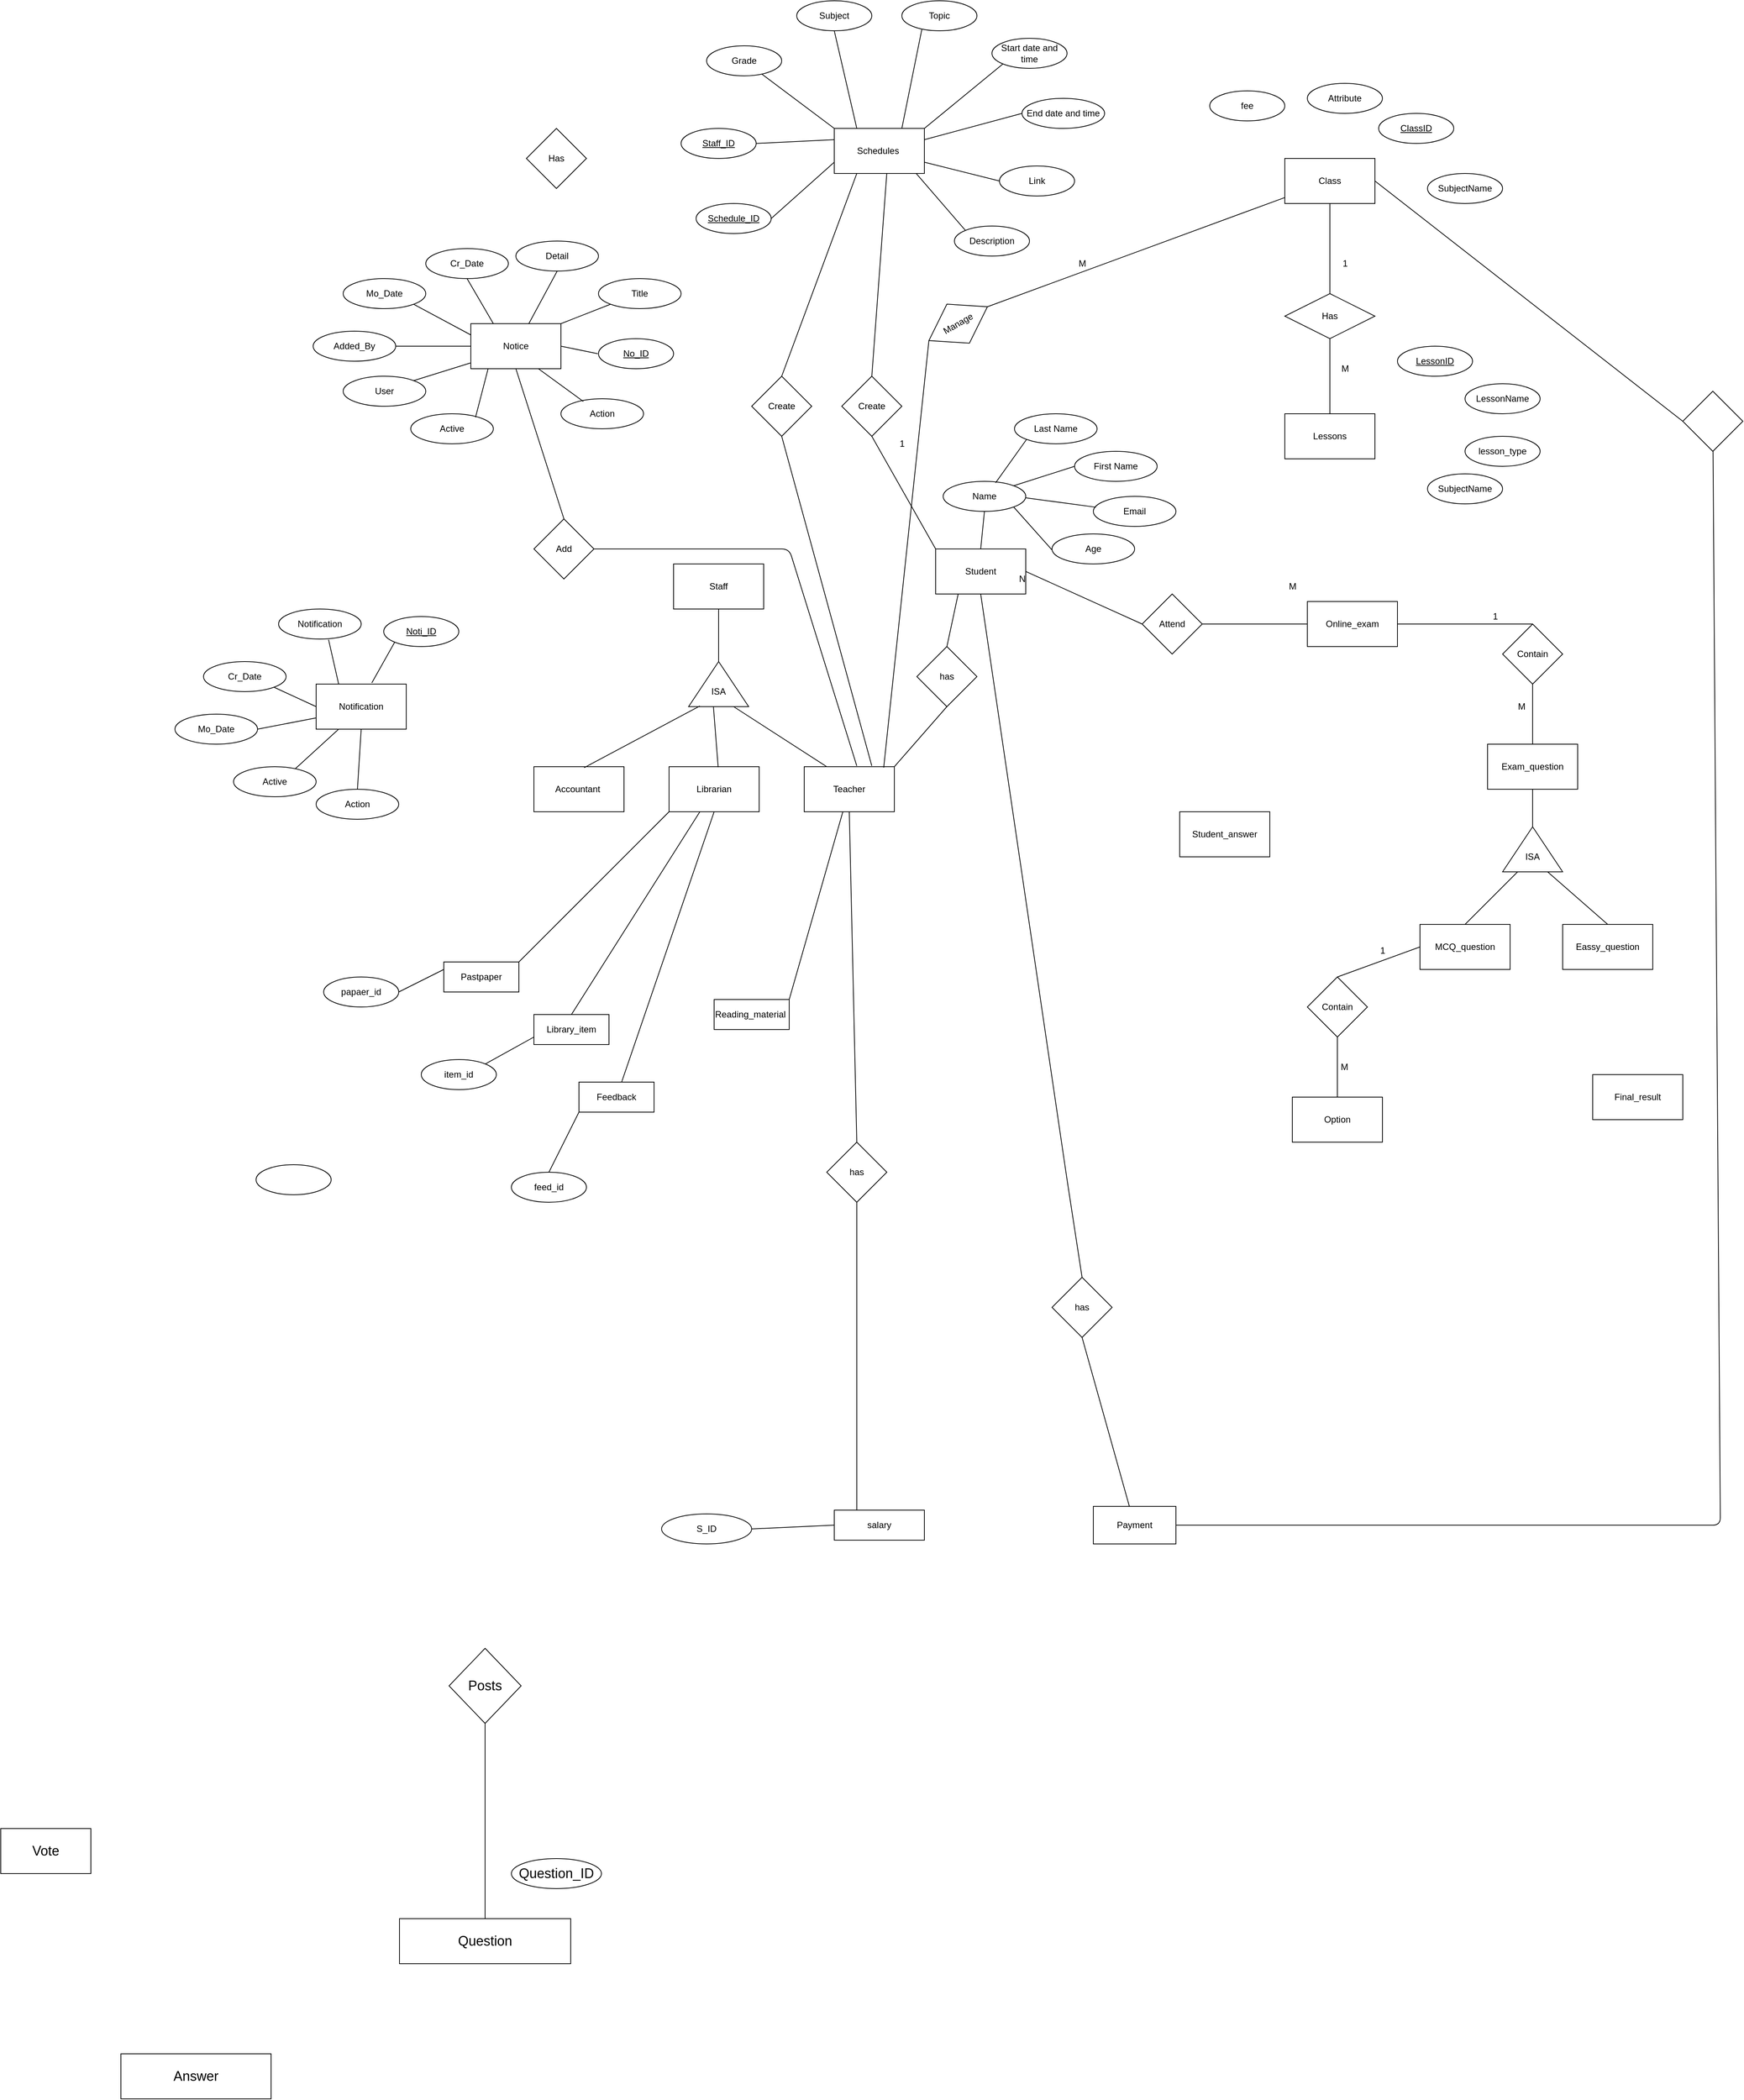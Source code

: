 <mxfile version="14.9.8" type="github">
  <diagram id="M_5o9T0Zfa3jsSFbfTRQ" name="Page-1">
    <mxGraphModel dx="2048" dy="1813" grid="1" gridSize="10" guides="1" tooltips="1" connect="1" arrows="1" fold="1" page="1" pageScale="1" pageWidth="827" pageHeight="1169" math="0" shadow="0">
      <root>
        <mxCell id="0" />
        <mxCell id="1" parent="0" />
        <mxCell id="R-2MHPUn--8WQAwCCb6K-1" value="Staff" style="rounded=0;whiteSpace=wrap;html=1;" parent="1" vertex="1">
          <mxGeometry x="196" y="310" width="120" height="60" as="geometry" />
        </mxCell>
        <mxCell id="FCwzWYWyEZL-nI-lO-xA-1" value="Class" style="whiteSpace=wrap;html=1;align=center;" parent="1" vertex="1">
          <mxGeometry x="1010" y="-230" width="120" height="60" as="geometry" />
        </mxCell>
        <mxCell id="OgyhvdS7l7weuyLec3pg-1" value="Online_exam" style="rounded=0;whiteSpace=wrap;html=1;" parent="1" vertex="1">
          <mxGeometry x="1040" y="360" width="120" height="60" as="geometry" />
        </mxCell>
        <mxCell id="FCwzWYWyEZL-nI-lO-xA-2" value="fee" style="ellipse;whiteSpace=wrap;html=1;align=center;" parent="1" vertex="1">
          <mxGeometry x="910" y="-320" width="100" height="40" as="geometry" />
        </mxCell>
        <mxCell id="gWIL4lwPZoUMI15kpGQ2-1" value="feed_id" style="ellipse;whiteSpace=wrap;html=1;align=center;" vertex="1" parent="1">
          <mxGeometry x="-20" y="1120" width="100" height="40" as="geometry" />
        </mxCell>
        <mxCell id="FCwzWYWyEZL-nI-lO-xA-3" value="ClassID" style="ellipse;whiteSpace=wrap;html=1;align=center;fontStyle=4;" parent="1" vertex="1">
          <mxGeometry x="1135" y="-290" width="100" height="40" as="geometry" />
        </mxCell>
        <mxCell id="gWIL4lwPZoUMI15kpGQ2-2" value="Reading_material&amp;nbsp;" style="whiteSpace=wrap;html=1;align=center;" vertex="1" parent="1">
          <mxGeometry x="250" y="890" width="100" height="40" as="geometry" />
        </mxCell>
        <mxCell id="gWIL4lwPZoUMI15kpGQ2-3" value="Feedback" style="whiteSpace=wrap;html=1;align=center;" vertex="1" parent="1">
          <mxGeometry x="70" y="1000" width="100" height="40" as="geometry" />
        </mxCell>
        <mxCell id="gWIL4lwPZoUMI15kpGQ2-4" value="Pastpaper" style="whiteSpace=wrap;html=1;align=center;" vertex="1" parent="1">
          <mxGeometry x="-110" y="840" width="100" height="40" as="geometry" />
        </mxCell>
        <mxCell id="gWIL4lwPZoUMI15kpGQ2-5" value="item_id" style="ellipse;whiteSpace=wrap;html=1;align=center;" vertex="1" parent="1">
          <mxGeometry x="-140" y="970" width="100" height="40" as="geometry" />
        </mxCell>
        <mxCell id="gWIL4lwPZoUMI15kpGQ2-6" value="papaer_id" style="ellipse;whiteSpace=wrap;html=1;align=center;" vertex="1" parent="1">
          <mxGeometry x="-270" y="860" width="100" height="40" as="geometry" />
        </mxCell>
        <mxCell id="gWIL4lwPZoUMI15kpGQ2-7" value="" style="ellipse;whiteSpace=wrap;html=1;align=center;" vertex="1" parent="1">
          <mxGeometry x="-360" y="1110" width="100" height="40" as="geometry" />
        </mxCell>
        <mxCell id="gWIL4lwPZoUMI15kpGQ2-8" value="Library_item" style="whiteSpace=wrap;html=1;align=center;" vertex="1" parent="1">
          <mxGeometry x="10" y="910" width="100" height="40" as="geometry" />
        </mxCell>
        <mxCell id="FCwzWYWyEZL-nI-lO-xA-7" value="Lessons" style="whiteSpace=wrap;html=1;align=center;" vertex="1" parent="1">
          <mxGeometry x="1010" y="110" width="120" height="60" as="geometry" />
        </mxCell>
        <mxCell id="VxVEOMAt9AinIQTccfHf-1" value="Exam_question" style="rounded=0;whiteSpace=wrap;html=1;" vertex="1" parent="1">
          <mxGeometry x="1280" y="550" width="120" height="60" as="geometry" />
        </mxCell>
        <mxCell id="VxVEOMAt9AinIQTccfHf-2" value="" style="triangle;whiteSpace=wrap;html=1;rotation=-90;" vertex="1" parent="1">
          <mxGeometry x="1310" y="650" width="60" height="80" as="geometry" />
        </mxCell>
        <mxCell id="GwoW-9eUFXNhQJcoqlGR-5" value="No_ID" style="ellipse;whiteSpace=wrap;html=1;align=center;fontStyle=4;" vertex="1" parent="1">
          <mxGeometry x="96" y="10" width="100" height="40" as="geometry" />
        </mxCell>
        <mxCell id="GwoW-9eUFXNhQJcoqlGR-10" value="Detail" style="ellipse;whiteSpace=wrap;html=1;align=center;" vertex="1" parent="1">
          <mxGeometry x="-14" y="-120" width="110" height="40" as="geometry" />
        </mxCell>
        <mxCell id="VxVEOMAt9AinIQTccfHf-3" value="" style="endArrow=none;html=1;entryX=0.5;entryY=1;entryDx=0;entryDy=0;exitX=1;exitY=0.5;exitDx=0;exitDy=0;" edge="1" parent="1" source="VxVEOMAt9AinIQTccfHf-2" target="VxVEOMAt9AinIQTccfHf-1">
          <mxGeometry width="50" height="50" relative="1" as="geometry">
            <mxPoint x="1230" y="680" as="sourcePoint" />
            <mxPoint x="1280" y="630" as="targetPoint" />
          </mxGeometry>
        </mxCell>
        <mxCell id="GwoW-9eUFXNhQJcoqlGR-11" value="Title" style="ellipse;whiteSpace=wrap;html=1;align=center;" vertex="1" parent="1">
          <mxGeometry x="96" y="-70" width="110" height="40" as="geometry" />
        </mxCell>
        <mxCell id="FCwzWYWyEZL-nI-lO-xA-8" value="Attribute" style="ellipse;whiteSpace=wrap;html=1;align=center;" vertex="1" parent="1">
          <mxGeometry x="1040" y="-330" width="100" height="40" as="geometry" />
        </mxCell>
        <mxCell id="VxVEOMAt9AinIQTccfHf-4" value="MCQ_question" style="rounded=0;whiteSpace=wrap;html=1;" vertex="1" parent="1">
          <mxGeometry x="1190" y="790" width="120" height="60" as="geometry" />
        </mxCell>
        <mxCell id="FCwzWYWyEZL-nI-lO-xA-9" value="SubjectName" style="ellipse;whiteSpace=wrap;html=1;align=center;" vertex="1" parent="1">
          <mxGeometry x="1200" y="-210" width="100" height="40" as="geometry" />
        </mxCell>
        <mxCell id="VxVEOMAt9AinIQTccfHf-5" value="Eassy_question" style="rounded=0;whiteSpace=wrap;html=1;" vertex="1" parent="1">
          <mxGeometry x="1380" y="790" width="120" height="60" as="geometry" />
        </mxCell>
        <mxCell id="FCwzWYWyEZL-nI-lO-xA-10" value="LessonName" style="ellipse;whiteSpace=wrap;html=1;align=center;" vertex="1" parent="1">
          <mxGeometry x="1250" y="70" width="100" height="40" as="geometry" />
        </mxCell>
        <mxCell id="VxVEOMAt9AinIQTccfHf-6" value="" style="endArrow=none;html=1;entryX=0;entryY=0.25;entryDx=0;entryDy=0;exitX=0.5;exitY=0;exitDx=0;exitDy=0;" edge="1" parent="1" source="VxVEOMAt9AinIQTccfHf-4" target="VxVEOMAt9AinIQTccfHf-2">
          <mxGeometry width="50" height="50" relative="1" as="geometry">
            <mxPoint x="1200" y="770" as="sourcePoint" />
            <mxPoint x="1250" y="720" as="targetPoint" />
          </mxGeometry>
        </mxCell>
        <mxCell id="FCwzWYWyEZL-nI-lO-xA-11" value="LessonID" style="ellipse;whiteSpace=wrap;html=1;align=center;fontStyle=4;" vertex="1" parent="1">
          <mxGeometry x="1160" y="20" width="100" height="40" as="geometry" />
        </mxCell>
        <mxCell id="VxVEOMAt9AinIQTccfHf-7" value="" style="endArrow=none;html=1;entryX=0;entryY=0.75;entryDx=0;entryDy=0;exitX=0.5;exitY=0;exitDx=0;exitDy=0;" edge="1" parent="1" source="VxVEOMAt9AinIQTccfHf-5" target="VxVEOMAt9AinIQTccfHf-2">
          <mxGeometry width="50" height="50" relative="1" as="geometry">
            <mxPoint x="1430" y="780" as="sourcePoint" />
            <mxPoint x="1480" y="730" as="targetPoint" />
          </mxGeometry>
        </mxCell>
        <mxCell id="0ZwmMBX9CB_PH2E3g_sw-1" value="Teacher" style="rounded=0;whiteSpace=wrap;html=1;" vertex="1" parent="1">
          <mxGeometry x="370" y="580" width="120" height="60" as="geometry" />
        </mxCell>
        <mxCell id="K8X3NvSoKbJ5HwSeJN3l-1" value="ISA" style="text;html=1;strokeColor=none;fillColor=none;align=center;verticalAlign=middle;whiteSpace=wrap;rounded=0;" vertex="1" parent="1">
          <mxGeometry x="1320" y="690" width="40" height="20" as="geometry" />
        </mxCell>
        <mxCell id="0ZwmMBX9CB_PH2E3g_sw-2" value="Accountant&amp;nbsp;" style="rounded=0;whiteSpace=wrap;html=1;" vertex="1" parent="1">
          <mxGeometry x="10" y="580" width="120" height="60" as="geometry" />
        </mxCell>
        <mxCell id="K8X3NvSoKbJ5HwSeJN3l-2" value="Student_answer" style="rounded=0;whiteSpace=wrap;html=1;" vertex="1" parent="1">
          <mxGeometry x="870" y="640" width="120" height="60" as="geometry" />
        </mxCell>
        <mxCell id="0ZwmMBX9CB_PH2E3g_sw-3" value="Librarian" style="rounded=0;whiteSpace=wrap;html=1;" vertex="1" parent="1">
          <mxGeometry x="190" y="580" width="120" height="60" as="geometry" />
        </mxCell>
        <mxCell id="K8X3NvSoKbJ5HwSeJN3l-3" value="Option" style="rounded=0;whiteSpace=wrap;html=1;" vertex="1" parent="1">
          <mxGeometry x="1020" y="1020" width="120" height="60" as="geometry" />
        </mxCell>
        <mxCell id="K8X3NvSoKbJ5HwSeJN3l-4" value="Final_result" style="rounded=0;whiteSpace=wrap;html=1;" vertex="1" parent="1">
          <mxGeometry x="1420" y="990" width="120" height="60" as="geometry" />
        </mxCell>
        <mxCell id="0ZwmMBX9CB_PH2E3g_sw-4" value="Student" style="rounded=0;whiteSpace=wrap;html=1;" vertex="1" parent="1">
          <mxGeometry x="545" y="290" width="120" height="60" as="geometry" />
        </mxCell>
        <mxCell id="0ZwmMBX9CB_PH2E3g_sw-5" value="" style="triangle;whiteSpace=wrap;html=1;rotation=-90;" vertex="1" parent="1">
          <mxGeometry x="226" y="430" width="60" height="80" as="geometry" />
        </mxCell>
        <mxCell id="0ZwmMBX9CB_PH2E3g_sw-6" value="ISA" style="text;html=1;strokeColor=none;fillColor=none;align=center;verticalAlign=middle;whiteSpace=wrap;rounded=0;" vertex="1" parent="1">
          <mxGeometry x="236" y="470" width="40" height="20" as="geometry" />
        </mxCell>
        <mxCell id="GwoW-9eUFXNhQJcoqlGR-12" value="Cr_Date" style="ellipse;whiteSpace=wrap;html=1;align=center;" vertex="1" parent="1">
          <mxGeometry x="-134" y="-110" width="110" height="40" as="geometry" />
        </mxCell>
        <mxCell id="0ZwmMBX9CB_PH2E3g_sw-7" value="" style="endArrow=none;html=1;entryX=0.5;entryY=1;entryDx=0;entryDy=0;exitX=1;exitY=0.5;exitDx=0;exitDy=0;" edge="1" parent="1" source="0ZwmMBX9CB_PH2E3g_sw-5" target="R-2MHPUn--8WQAwCCb6K-1">
          <mxGeometry width="50" height="50" relative="1" as="geometry">
            <mxPoint x="376" y="430" as="sourcePoint" />
            <mxPoint x="446" y="360" as="targetPoint" />
          </mxGeometry>
        </mxCell>
        <mxCell id="0ZwmMBX9CB_PH2E3g_sw-8" value="" style="endArrow=none;html=1;entryX=0;entryY=0.75;entryDx=0;entryDy=0;exitX=0.25;exitY=0;exitDx=0;exitDy=0;" edge="1" parent="1" source="0ZwmMBX9CB_PH2E3g_sw-1" target="0ZwmMBX9CB_PH2E3g_sw-5">
          <mxGeometry width="50" height="50" relative="1" as="geometry">
            <mxPoint x="545.71" y="550" as="sourcePoint" />
            <mxPoint x="545.71" y="484" as="targetPoint" />
          </mxGeometry>
        </mxCell>
        <mxCell id="0ZwmMBX9CB_PH2E3g_sw-9" value="" style="endArrow=none;html=1;entryX=0.006;entryY=0.413;entryDx=0;entryDy=0;exitX=0.545;exitY=0.012;exitDx=0;exitDy=0;exitPerimeter=0;entryPerimeter=0;" edge="1" parent="1" source="0ZwmMBX9CB_PH2E3g_sw-3" target="0ZwmMBX9CB_PH2E3g_sw-5">
          <mxGeometry width="50" height="50" relative="1" as="geometry">
            <mxPoint x="496" y="590.72" as="sourcePoint" />
            <mxPoint x="427.48" y="496" as="targetPoint" />
          </mxGeometry>
        </mxCell>
        <mxCell id="K307Wzx5Uyk_XyWvb7QZ-1" value="Schedules&amp;nbsp;" style="rounded=0;whiteSpace=wrap;html=1;" vertex="1" parent="1">
          <mxGeometry x="410" y="-270" width="120" height="60" as="geometry" />
        </mxCell>
        <mxCell id="0ZwmMBX9CB_PH2E3g_sw-10" value="" style="endArrow=none;html=1;exitX=0.558;exitY=0.021;exitDx=0;exitDy=0;exitPerimeter=0;entryX=0.014;entryY=0.187;entryDx=0;entryDy=0;entryPerimeter=0;" edge="1" parent="1" source="0ZwmMBX9CB_PH2E3g_sw-2" target="0ZwmMBX9CB_PH2E3g_sw-5">
          <mxGeometry width="50" height="50" relative="1" as="geometry">
            <mxPoint x="326.0" y="580" as="sourcePoint" />
            <mxPoint x="417" y="486" as="targetPoint" />
          </mxGeometry>
        </mxCell>
        <mxCell id="GwoW-9eUFXNhQJcoqlGR-13" value="Mo_Date" style="ellipse;whiteSpace=wrap;html=1;align=center;" vertex="1" parent="1">
          <mxGeometry x="-244" y="-70" width="110" height="40" as="geometry" />
        </mxCell>
        <mxCell id="7itRraBL80M5-BY0XSh3-1" value="lesson_type" style="ellipse;whiteSpace=wrap;html=1;align=center;" vertex="1" parent="1">
          <mxGeometry x="1250" y="140" width="100" height="40" as="geometry" />
        </mxCell>
        <mxCell id="GwoW-9eUFXNhQJcoqlGR-14" value="Added_By" style="ellipse;whiteSpace=wrap;html=1;align=center;" vertex="1" parent="1">
          <mxGeometry x="-284" width="110" height="40" as="geometry" />
        </mxCell>
        <mxCell id="GwoW-9eUFXNhQJcoqlGR-15" value="User" style="ellipse;whiteSpace=wrap;html=1;align=center;" vertex="1" parent="1">
          <mxGeometry x="-244" y="60" width="110" height="40" as="geometry" />
        </mxCell>
        <mxCell id="K307Wzx5Uyk_XyWvb7QZ-3" value="&lt;u&gt;Schedule_ID&lt;/u&gt;" style="ellipse;whiteSpace=wrap;html=1;align=center;" vertex="1" parent="1">
          <mxGeometry x="226" y="-170" width="100" height="40" as="geometry" />
        </mxCell>
        <mxCell id="GwoW-9eUFXNhQJcoqlGR-16" value="Active" style="ellipse;whiteSpace=wrap;html=1;align=center;" vertex="1" parent="1">
          <mxGeometry x="-154" y="110" width="110" height="40" as="geometry" />
        </mxCell>
        <mxCell id="GwoW-9eUFXNhQJcoqlGR-17" value="Action" style="ellipse;whiteSpace=wrap;html=1;align=center;" vertex="1" parent="1">
          <mxGeometry x="46" y="90" width="110" height="40" as="geometry" />
        </mxCell>
        <mxCell id="GwoW-9eUFXNhQJcoqlGR-19" value="Notification" style="rounded=0;whiteSpace=wrap;html=1;" vertex="1" parent="1">
          <mxGeometry x="-280" y="470" width="120" height="60" as="geometry" />
        </mxCell>
        <mxCell id="0ZwmMBX9CB_PH2E3g_sw-11" value="Name" style="ellipse;whiteSpace=wrap;html=1;align=center;" vertex="1" parent="1">
          <mxGeometry x="555" y="200" width="110" height="40" as="geometry" />
        </mxCell>
        <mxCell id="iZ0bgMCoI2NrM_kVkU7W-2" value="&lt;u&gt;Staff_ID&lt;/u&gt;" style="ellipse;whiteSpace=wrap;html=1;align=center;" vertex="1" parent="1">
          <mxGeometry x="206" y="-270" width="100" height="40" as="geometry" />
        </mxCell>
        <mxCell id="0ZwmMBX9CB_PH2E3g_sw-12" value="First Name" style="ellipse;whiteSpace=wrap;html=1;align=center;" vertex="1" parent="1">
          <mxGeometry x="730" y="160" width="110" height="40" as="geometry" />
        </mxCell>
        <mxCell id="iZ0bgMCoI2NrM_kVkU7W-3" value="Grade" style="ellipse;whiteSpace=wrap;html=1;align=center;" vertex="1" parent="1">
          <mxGeometry x="240" y="-380" width="100" height="40" as="geometry" />
        </mxCell>
        <mxCell id="b9c7Hga8VgIeeOIJwBWF-2" value="Attend" style="rhombus;whiteSpace=wrap;html=1;" vertex="1" parent="1">
          <mxGeometry x="820" y="350" width="80" height="80" as="geometry" />
        </mxCell>
        <mxCell id="iZ0bgMCoI2NrM_kVkU7W-4" value="Subject" style="ellipse;whiteSpace=wrap;html=1;align=center;" vertex="1" parent="1">
          <mxGeometry x="360" y="-440" width="100" height="40" as="geometry" />
        </mxCell>
        <mxCell id="0ZwmMBX9CB_PH2E3g_sw-13" value="Last Name" style="ellipse;whiteSpace=wrap;html=1;align=center;" vertex="1" parent="1">
          <mxGeometry x="650" y="110" width="110" height="40" as="geometry" />
        </mxCell>
        <mxCell id="iZ0bgMCoI2NrM_kVkU7W-5" value="Topic" style="ellipse;whiteSpace=wrap;html=1;align=center;" vertex="1" parent="1">
          <mxGeometry x="500" y="-440" width="100" height="40" as="geometry" />
        </mxCell>
        <mxCell id="GwoW-9eUFXNhQJcoqlGR-20" value="Notice" style="rounded=0;whiteSpace=wrap;html=1;" vertex="1" parent="1">
          <mxGeometry x="-74" y="-10" width="120" height="60" as="geometry" />
        </mxCell>
        <mxCell id="BmbAjrQ7ErxFybZsGOEc-1" value="" style="endArrow=none;html=1;exitX=0.25;exitY=0;exitDx=0;exitDy=0;entryX=0.5;entryY=1;entryDx=0;entryDy=0;" edge="1" parent="1" source="BmbAjrQ7ErxFybZsGOEc-18" target="BmbAjrQ7ErxFybZsGOEc-19">
          <mxGeometry width="50" height="50" relative="1" as="geometry">
            <mxPoint x="640" y="1480" as="sourcePoint" />
            <mxPoint x="590" y="1140" as="targetPoint" />
          </mxGeometry>
        </mxCell>
        <mxCell id="GwoW-9eUFXNhQJcoqlGR-21" value="" style="endArrow=none;html=1;exitX=0.784;exitY=0.12;exitDx=0;exitDy=0;exitPerimeter=0;" edge="1" parent="1" source="GwoW-9eUFXNhQJcoqlGR-16">
          <mxGeometry width="50" height="50" relative="1" as="geometry">
            <mxPoint x="-234" y="260" as="sourcePoint" />
            <mxPoint x="-51" y="50" as="targetPoint" />
            <Array as="points" />
          </mxGeometry>
        </mxCell>
        <mxCell id="iZ0bgMCoI2NrM_kVkU7W-6" value="Start date and time" style="ellipse;whiteSpace=wrap;html=1;align=center;" vertex="1" parent="1">
          <mxGeometry x="620" y="-390" width="100" height="40" as="geometry" />
        </mxCell>
        <mxCell id="GwoW-9eUFXNhQJcoqlGR-22" value="" style="endArrow=none;html=1;entryX=0.75;entryY=1;entryDx=0;entryDy=0;exitX=0.271;exitY=0.09;exitDx=0;exitDy=0;exitPerimeter=0;" edge="1" parent="1" source="GwoW-9eUFXNhQJcoqlGR-17" target="GwoW-9eUFXNhQJcoqlGR-20">
          <mxGeometry width="50" height="50" relative="1" as="geometry">
            <mxPoint x="36" y="110" as="sourcePoint" />
            <mxPoint x="86" y="60" as="targetPoint" />
          </mxGeometry>
        </mxCell>
        <mxCell id="b9c7Hga8VgIeeOIJwBWF-3" value="" style="endArrow=none;html=1;exitX=1;exitY=0.5;exitDx=0;exitDy=0;entryX=0;entryY=0.5;entryDx=0;entryDy=0;" edge="1" parent="1" source="0ZwmMBX9CB_PH2E3g_sw-4" target="b9c7Hga8VgIeeOIJwBWF-2">
          <mxGeometry width="50" height="50" relative="1" as="geometry">
            <mxPoint x="660" y="330" as="sourcePoint" />
            <mxPoint x="710" y="280" as="targetPoint" />
          </mxGeometry>
        </mxCell>
        <mxCell id="GwoW-9eUFXNhQJcoqlGR-23" value="" style="endArrow=none;html=1;entryX=1;entryY=0.5;entryDx=0;entryDy=0;" edge="1" parent="1" target="GwoW-9eUFXNhQJcoqlGR-20">
          <mxGeometry width="50" height="50" relative="1" as="geometry">
            <mxPoint x="95" y="30" as="sourcePoint" />
            <mxPoint x="26" y="60" as="targetPoint" />
          </mxGeometry>
        </mxCell>
        <mxCell id="iZ0bgMCoI2NrM_kVkU7W-7" value="End date and time" style="ellipse;whiteSpace=wrap;html=1;align=center;" vertex="1" parent="1">
          <mxGeometry x="660" y="-310" width="110" height="40" as="geometry" />
        </mxCell>
        <mxCell id="GwoW-9eUFXNhQJcoqlGR-24" value="" style="endArrow=none;html=1;entryX=1;entryY=0;entryDx=0;entryDy=0;exitX=0;exitY=1;exitDx=0;exitDy=0;" edge="1" parent="1" source="GwoW-9eUFXNhQJcoqlGR-11" target="GwoW-9eUFXNhQJcoqlGR-20">
          <mxGeometry width="50" height="50" relative="1" as="geometry">
            <mxPoint x="86" as="sourcePoint" />
            <mxPoint x="66" y="-60" as="targetPoint" />
          </mxGeometry>
        </mxCell>
        <mxCell id="b9c7Hga8VgIeeOIJwBWF-4" value="" style="endArrow=none;html=1;exitX=1;exitY=0.5;exitDx=0;exitDy=0;entryX=0;entryY=0.5;entryDx=0;entryDy=0;" edge="1" parent="1" source="b9c7Hga8VgIeeOIJwBWF-2" target="OgyhvdS7l7weuyLec3pg-1">
          <mxGeometry width="50" height="50" relative="1" as="geometry">
            <mxPoint x="960" y="410" as="sourcePoint" />
            <mxPoint x="1010" y="360" as="targetPoint" />
          </mxGeometry>
        </mxCell>
        <mxCell id="GwoW-9eUFXNhQJcoqlGR-25" value="" style="endArrow=none;html=1;entryX=0.642;entryY=0.007;entryDx=0;entryDy=0;exitX=0.5;exitY=1;exitDx=0;exitDy=0;entryPerimeter=0;" edge="1" parent="1" source="GwoW-9eUFXNhQJcoqlGR-10" target="GwoW-9eUFXNhQJcoqlGR-20">
          <mxGeometry width="50" height="50" relative="1" as="geometry">
            <mxPoint x="66" y="140" as="sourcePoint" />
            <mxPoint x="46" y="80" as="targetPoint" />
          </mxGeometry>
        </mxCell>
        <mxCell id="BmbAjrQ7ErxFybZsGOEc-18" value="salary" style="rounded=0;whiteSpace=wrap;html=1;" vertex="1" parent="1">
          <mxGeometry x="410" y="1570" width="120" height="40" as="geometry" />
        </mxCell>
        <mxCell id="b9c7Hga8VgIeeOIJwBWF-5" value="N" style="text;html=1;align=center;verticalAlign=middle;resizable=0;points=[];autosize=1;strokeColor=none;" vertex="1" parent="1">
          <mxGeometry x="650" y="320" width="20" height="20" as="geometry" />
        </mxCell>
        <mxCell id="BmbAjrQ7ErxFybZsGOEc-19" value="has" style="rhombus;whiteSpace=wrap;html=1;rotation=0;" vertex="1" parent="1">
          <mxGeometry x="400" y="1080" width="80" height="80" as="geometry" />
        </mxCell>
        <mxCell id="GwoW-9eUFXNhQJcoqlGR-26" value="" style="endArrow=none;html=1;entryX=0.5;entryY=1;entryDx=0;entryDy=0;" edge="1" parent="1" target="GwoW-9eUFXNhQJcoqlGR-12">
          <mxGeometry width="50" height="50" relative="1" as="geometry">
            <mxPoint x="-44" y="-10" as="sourcePoint" />
            <mxPoint x="-64" y="-70" as="targetPoint" />
          </mxGeometry>
        </mxCell>
        <mxCell id="BmbAjrQ7ErxFybZsGOEc-20" value="" style="endArrow=none;html=1;entryX=0.5;entryY=1;entryDx=0;entryDy=0;exitX=0.5;exitY=0;exitDx=0;exitDy=0;" edge="1" parent="1" source="BmbAjrQ7ErxFybZsGOEc-19" target="0ZwmMBX9CB_PH2E3g_sw-1">
          <mxGeometry width="50" height="50" relative="1" as="geometry">
            <mxPoint x="590" y="1060" as="sourcePoint" />
            <mxPoint x="500" y="920" as="targetPoint" />
          </mxGeometry>
        </mxCell>
        <mxCell id="b9c7Hga8VgIeeOIJwBWF-6" value="M" style="text;html=1;align=center;verticalAlign=middle;resizable=0;points=[];autosize=1;strokeColor=none;" vertex="1" parent="1">
          <mxGeometry x="1005" y="330" width="30" height="20" as="geometry" />
        </mxCell>
        <mxCell id="7itRraBL80M5-BY0XSh3-4" value="SubjectName&lt;br&gt;" style="ellipse;whiteSpace=wrap;html=1;align=center;" vertex="1" parent="1">
          <mxGeometry x="1200" y="190" width="100" height="40" as="geometry" />
        </mxCell>
        <mxCell id="GwoW-9eUFXNhQJcoqlGR-27" value="" style="endArrow=none;html=1;exitX=0;exitY=0.25;exitDx=0;exitDy=0;entryX=1;entryY=1;entryDx=0;entryDy=0;" edge="1" parent="1" source="GwoW-9eUFXNhQJcoqlGR-20" target="GwoW-9eUFXNhQJcoqlGR-13">
          <mxGeometry width="50" height="50" relative="1" as="geometry">
            <mxPoint x="-114" y="20" as="sourcePoint" />
            <mxPoint x="-134" y="-40" as="targetPoint" />
          </mxGeometry>
        </mxCell>
        <mxCell id="0ZwmMBX9CB_PH2E3g_sw-14" value="" style="endArrow=none;html=1;entryX=0.5;entryY=1;entryDx=0;entryDy=0;exitX=0.5;exitY=0;exitDx=0;exitDy=0;" edge="1" parent="1" source="0ZwmMBX9CB_PH2E3g_sw-4" target="0ZwmMBX9CB_PH2E3g_sw-11">
          <mxGeometry width="50" height="50" relative="1" as="geometry">
            <mxPoint x="494.5" y="320" as="sourcePoint" />
            <mxPoint x="494.5" y="250" as="targetPoint" />
          </mxGeometry>
        </mxCell>
        <mxCell id="GwoW-9eUFXNhQJcoqlGR-28" value="" style="endArrow=none;html=1;entryX=1;entryY=0.5;entryDx=0;entryDy=0;" edge="1" parent="1" target="GwoW-9eUFXNhQJcoqlGR-14">
          <mxGeometry width="50" height="50" relative="1" as="geometry">
            <mxPoint x="-74" y="20" as="sourcePoint" />
            <mxPoint x="-134" y="-20" as="targetPoint" />
          </mxGeometry>
        </mxCell>
        <mxCell id="b9c7Hga8VgIeeOIJwBWF-7" value="Contain" style="rhombus;whiteSpace=wrap;html=1;" vertex="1" parent="1">
          <mxGeometry x="1040" y="860" width="80" height="80" as="geometry" />
        </mxCell>
        <mxCell id="GwoW-9eUFXNhQJcoqlGR-30" value="" style="endArrow=none;html=1;entryX=1;entryY=0;entryDx=0;entryDy=0;exitX=-0.005;exitY=0.873;exitDx=0;exitDy=0;exitPerimeter=0;" edge="1" parent="1" source="GwoW-9eUFXNhQJcoqlGR-20" target="GwoW-9eUFXNhQJcoqlGR-15">
          <mxGeometry width="50" height="50" relative="1" as="geometry">
            <mxPoint x="-64" y="30" as="sourcePoint" />
            <mxPoint x="-124" y="20" as="targetPoint" />
          </mxGeometry>
        </mxCell>
        <mxCell id="0ZwmMBX9CB_PH2E3g_sw-15" value="" style="endArrow=none;html=1;entryX=0;entryY=0.5;entryDx=0;entryDy=0;exitX=1;exitY=0;exitDx=0;exitDy=0;" edge="1" parent="1" source="0ZwmMBX9CB_PH2E3g_sw-11" target="0ZwmMBX9CB_PH2E3g_sw-12">
          <mxGeometry width="50" height="50" relative="1" as="geometry">
            <mxPoint x="630" y="210" as="sourcePoint" />
            <mxPoint x="660" y="175" as="targetPoint" />
          </mxGeometry>
        </mxCell>
        <mxCell id="GwoW-9eUFXNhQJcoqlGR-31" value="Notification" style="ellipse;whiteSpace=wrap;html=1;align=center;" vertex="1" parent="1">
          <mxGeometry x="-330" y="370" width="110" height="40" as="geometry" />
        </mxCell>
        <mxCell id="GwoW-9eUFXNhQJcoqlGR-32" value="Noti_ID" style="ellipse;whiteSpace=wrap;html=1;align=center;fontStyle=4;" vertex="1" parent="1">
          <mxGeometry x="-190" y="380" width="100" height="40" as="geometry" />
        </mxCell>
        <mxCell id="iZ0bgMCoI2NrM_kVkU7W-11" value="Link" style="ellipse;whiteSpace=wrap;html=1;align=center;" vertex="1" parent="1">
          <mxGeometry x="630" y="-220" width="100" height="40" as="geometry" />
        </mxCell>
        <mxCell id="0ZwmMBX9CB_PH2E3g_sw-16" value="" style="endArrow=none;html=1;entryX=0;entryY=1;entryDx=0;entryDy=0;exitX=0.635;exitY=0.049;exitDx=0;exitDy=0;exitPerimeter=0;" edge="1" parent="1" source="0ZwmMBX9CB_PH2E3g_sw-11" target="0ZwmMBX9CB_PH2E3g_sw-13">
          <mxGeometry width="50" height="50" relative="1" as="geometry">
            <mxPoint x="500.0" y="210.0" as="sourcePoint" />
            <mxPoint x="560.62" y="166.6" as="targetPoint" />
          </mxGeometry>
        </mxCell>
        <mxCell id="iZ0bgMCoI2NrM_kVkU7W-12" value="Description" style="ellipse;whiteSpace=wrap;html=1;align=center;" vertex="1" parent="1">
          <mxGeometry x="570" y="-140" width="100" height="40" as="geometry" />
        </mxCell>
        <mxCell id="b9c7Hga8VgIeeOIJwBWF-8" value="" style="endArrow=none;html=1;exitX=0.5;exitY=0;exitDx=0;exitDy=0;entryX=0;entryY=0.5;entryDx=0;entryDy=0;" edge="1" parent="1" source="b9c7Hga8VgIeeOIJwBWF-7" target="VxVEOMAt9AinIQTccfHf-4">
          <mxGeometry width="50" height="50" relative="1" as="geometry">
            <mxPoint x="1070" y="850" as="sourcePoint" />
            <mxPoint x="1120" y="800" as="targetPoint" />
          </mxGeometry>
        </mxCell>
        <mxCell id="0ZwmMBX9CB_PH2E3g_sw-17" value="Age" style="ellipse;whiteSpace=wrap;html=1;align=center;" vertex="1" parent="1">
          <mxGeometry x="700" y="270" width="110" height="40" as="geometry" />
        </mxCell>
        <mxCell id="b9c7Hga8VgIeeOIJwBWF-9" value="" style="endArrow=none;html=1;entryX=0.5;entryY=1;entryDx=0;entryDy=0;exitX=0.5;exitY=0;exitDx=0;exitDy=0;" edge="1" parent="1" source="K8X3NvSoKbJ5HwSeJN3l-3" target="b9c7Hga8VgIeeOIJwBWF-7">
          <mxGeometry width="50" height="50" relative="1" as="geometry">
            <mxPoint x="1150" y="990" as="sourcePoint" />
            <mxPoint x="1200" y="940" as="targetPoint" />
          </mxGeometry>
        </mxCell>
        <mxCell id="0ZwmMBX9CB_PH2E3g_sw-18" value="" style="endArrow=none;html=1;entryX=-0.002;entryY=0.528;entryDx=0;entryDy=0;exitX=1;exitY=1;exitDx=0;exitDy=0;entryPerimeter=0;" edge="1" parent="1" source="0ZwmMBX9CB_PH2E3g_sw-11" target="0ZwmMBX9CB_PH2E3g_sw-17">
          <mxGeometry width="50" height="50" relative="1" as="geometry">
            <mxPoint x="624.38" y="243.4" as="sourcePoint" />
            <mxPoint x="685" y="200.0" as="targetPoint" />
          </mxGeometry>
        </mxCell>
        <mxCell id="b9c7Hga8VgIeeOIJwBWF-10" value="1" style="text;html=1;align=center;verticalAlign=middle;resizable=0;points=[];autosize=1;strokeColor=none;" vertex="1" parent="1">
          <mxGeometry x="1130" y="815" width="20" height="20" as="geometry" />
        </mxCell>
        <mxCell id="b9c7Hga8VgIeeOIJwBWF-11" value="M" style="text;html=1;align=center;verticalAlign=middle;resizable=0;points=[];autosize=1;strokeColor=none;" vertex="1" parent="1">
          <mxGeometry x="1074" y="970" width="30" height="20" as="geometry" />
        </mxCell>
        <mxCell id="b9c7Hga8VgIeeOIJwBWF-13" value="Contain" style="rhombus;whiteSpace=wrap;html=1;" vertex="1" parent="1">
          <mxGeometry x="1300" y="390" width="80" height="80" as="geometry" />
        </mxCell>
        <mxCell id="GwoW-9eUFXNhQJcoqlGR-33" value="Cr_Date" style="ellipse;whiteSpace=wrap;html=1;align=center;" vertex="1" parent="1">
          <mxGeometry x="-430" y="440" width="110" height="40" as="geometry" />
        </mxCell>
        <mxCell id="0ZwmMBX9CB_PH2E3g_sw-20" value="has" style="rhombus;whiteSpace=wrap;html=1;" vertex="1" parent="1">
          <mxGeometry x="520" y="420" width="80" height="80" as="geometry" />
        </mxCell>
        <mxCell id="GwoW-9eUFXNhQJcoqlGR-34" value="Mo_Date" style="ellipse;whiteSpace=wrap;html=1;align=center;" vertex="1" parent="1">
          <mxGeometry x="-468" y="510" width="110" height="40" as="geometry" />
        </mxCell>
        <mxCell id="b9c7Hga8VgIeeOIJwBWF-14" value="" style="endArrow=none;html=1;exitX=1;exitY=0.5;exitDx=0;exitDy=0;entryX=0.5;entryY=0;entryDx=0;entryDy=0;" edge="1" parent="1" source="OgyhvdS7l7weuyLec3pg-1" target="b9c7Hga8VgIeeOIJwBWF-13">
          <mxGeometry width="50" height="50" relative="1" as="geometry">
            <mxPoint x="1280" y="430" as="sourcePoint" />
            <mxPoint x="1330" y="380" as="targetPoint" />
          </mxGeometry>
        </mxCell>
        <mxCell id="GwoW-9eUFXNhQJcoqlGR-35" value="Active" style="ellipse;whiteSpace=wrap;html=1;align=center;" vertex="1" parent="1">
          <mxGeometry x="-390" y="580" width="110" height="40" as="geometry" />
        </mxCell>
        <mxCell id="GwoW-9eUFXNhQJcoqlGR-36" value="Action" style="ellipse;whiteSpace=wrap;html=1;align=center;" vertex="1" parent="1">
          <mxGeometry x="-280" y="610" width="110" height="40" as="geometry" />
        </mxCell>
        <mxCell id="b9c7Hga8VgIeeOIJwBWF-15" value="" style="endArrow=none;html=1;exitX=0.5;exitY=1;exitDx=0;exitDy=0;entryX=0.5;entryY=0;entryDx=0;entryDy=0;" edge="1" parent="1" source="b9c7Hga8VgIeeOIJwBWF-13" target="VxVEOMAt9AinIQTccfHf-1">
          <mxGeometry width="50" height="50" relative="1" as="geometry">
            <mxPoint x="1510" y="440" as="sourcePoint" />
            <mxPoint x="1560" y="390" as="targetPoint" />
          </mxGeometry>
        </mxCell>
        <mxCell id="BmbAjrQ7ErxFybZsGOEc-21" value="S_ID" style="ellipse;whiteSpace=wrap;html=1;" vertex="1" parent="1">
          <mxGeometry x="180" y="1575" width="120" height="40" as="geometry" />
        </mxCell>
        <mxCell id="BmbAjrQ7ErxFybZsGOEc-22" value="" style="endArrow=none;html=1;exitX=1;exitY=0.5;exitDx=0;exitDy=0;entryX=0;entryY=0.5;entryDx=0;entryDy=0;" edge="1" parent="1" source="BmbAjrQ7ErxFybZsGOEc-21" target="BmbAjrQ7ErxFybZsGOEc-18">
          <mxGeometry width="50" height="50" relative="1" as="geometry">
            <mxPoint x="780" y="1680" as="sourcePoint" />
            <mxPoint x="830" y="1630" as="targetPoint" />
          </mxGeometry>
        </mxCell>
        <mxCell id="GwoW-9eUFXNhQJcoqlGR-37" value="" style="endArrow=none;html=1;entryX=0.605;entryY=1.02;entryDx=0;entryDy=0;entryPerimeter=0;exitX=0.25;exitY=0;exitDx=0;exitDy=0;" edge="1" parent="1" source="GwoW-9eUFXNhQJcoqlGR-19" target="GwoW-9eUFXNhQJcoqlGR-31">
          <mxGeometry width="50" height="50" relative="1" as="geometry">
            <mxPoint x="-300" y="470" as="sourcePoint" />
            <mxPoint x="-250" y="420" as="targetPoint" />
          </mxGeometry>
        </mxCell>
        <mxCell id="BmbAjrQ7ErxFybZsGOEc-23" value="Payment" style="rounded=0;whiteSpace=wrap;html=1;" vertex="1" parent="1">
          <mxGeometry x="755" y="1565" width="110" height="50" as="geometry" />
        </mxCell>
        <mxCell id="ElF4rmFvOYkhaGS9MpUQ-2" value="" style="endArrow=none;html=1;entryX=0;entryY=0.75;entryDx=0;entryDy=0;exitX=1;exitY=0.5;exitDx=0;exitDy=0;" edge="1" parent="1" source="K307Wzx5Uyk_XyWvb7QZ-3" target="K307Wzx5Uyk_XyWvb7QZ-1">
          <mxGeometry width="50" height="50" relative="1" as="geometry">
            <mxPoint x="355.355" y="-124.142" as="sourcePoint" />
            <mxPoint x="420" y="-200" as="targetPoint" />
          </mxGeometry>
        </mxCell>
        <mxCell id="BmbAjrQ7ErxFybZsGOEc-32" value="" style="endArrow=none;html=1;entryX=0.5;entryY=1;entryDx=0;entryDy=0;" edge="1" parent="1" source="BmbAjrQ7ErxFybZsGOEc-23" target="BmbAjrQ7ErxFybZsGOEc-33">
          <mxGeometry width="50" height="50" relative="1" as="geometry">
            <mxPoint x="1035" y="1540" as="sourcePoint" />
            <mxPoint x="710" y="1120" as="targetPoint" />
          </mxGeometry>
        </mxCell>
        <mxCell id="I2o_N9az7uJyAmqmPrKi-1" value="1" style="text;html=1;align=center;verticalAlign=middle;resizable=0;points=[];autosize=1;strokeColor=none;" vertex="1" parent="1">
          <mxGeometry x="1280" y="370" width="20" height="20" as="geometry" />
        </mxCell>
        <mxCell id="BmbAjrQ7ErxFybZsGOEc-33" value="has" style="rhombus;whiteSpace=wrap;html=1;rotation=0;" vertex="1" parent="1">
          <mxGeometry x="700" y="1260" width="80" height="80" as="geometry" />
        </mxCell>
        <mxCell id="ElF4rmFvOYkhaGS9MpUQ-3" value="" style="endArrow=none;html=1;entryX=0;entryY=0.25;entryDx=0;entryDy=0;exitX=1;exitY=0.5;exitDx=0;exitDy=0;" edge="1" parent="1" source="iZ0bgMCoI2NrM_kVkU7W-2" target="K307Wzx5Uyk_XyWvb7QZ-1">
          <mxGeometry width="50" height="50" relative="1" as="geometry">
            <mxPoint x="365.355" y="-114.142" as="sourcePoint" />
            <mxPoint x="430" y="-190" as="targetPoint" />
          </mxGeometry>
        </mxCell>
        <mxCell id="BmbAjrQ7ErxFybZsGOEc-34" value="" style="endArrow=none;html=1;entryX=0.5;entryY=1;entryDx=0;entryDy=0;exitX=0.5;exitY=0;exitDx=0;exitDy=0;" edge="1" parent="1" source="BmbAjrQ7ErxFybZsGOEc-33" target="0ZwmMBX9CB_PH2E3g_sw-4">
          <mxGeometry width="50" height="50" relative="1" as="geometry">
            <mxPoint x="710" y="1040" as="sourcePoint" />
            <mxPoint x="550" y="620" as="targetPoint" />
            <Array as="points">
              <mxPoint x="720" y="1130" />
            </Array>
          </mxGeometry>
        </mxCell>
        <mxCell id="GwoW-9eUFXNhQJcoqlGR-38" value="" style="endArrow=none;html=1;entryX=0;entryY=1;entryDx=0;entryDy=0;exitX=0.618;exitY=-0.027;exitDx=0;exitDy=0;exitPerimeter=0;" edge="1" parent="1" source="GwoW-9eUFXNhQJcoqlGR-19" target="GwoW-9eUFXNhQJcoqlGR-32">
          <mxGeometry width="50" height="50" relative="1" as="geometry">
            <mxPoint x="-240" y="480" as="sourcePoint" />
            <mxPoint x="-253.45" y="420.8" as="targetPoint" />
          </mxGeometry>
        </mxCell>
        <mxCell id="ElF4rmFvOYkhaGS9MpUQ-4" value="" style="endArrow=none;html=1;entryX=0;entryY=0;entryDx=0;entryDy=0;" edge="1" parent="1" source="iZ0bgMCoI2NrM_kVkU7W-3" target="K307Wzx5Uyk_XyWvb7QZ-1">
          <mxGeometry width="50" height="50" relative="1" as="geometry">
            <mxPoint x="375.355" y="-104.142" as="sourcePoint" />
            <mxPoint x="440" y="-180" as="targetPoint" />
          </mxGeometry>
        </mxCell>
        <mxCell id="I2o_N9az7uJyAmqmPrKi-2" value="M" style="text;html=1;align=center;verticalAlign=middle;resizable=0;points=[];autosize=1;strokeColor=none;" vertex="1" parent="1">
          <mxGeometry x="1310" y="490" width="30" height="20" as="geometry" />
        </mxCell>
        <mxCell id="7itRraBL80M5-BY0XSh3-6" value="Has" style="shape=rhombus;perimeter=rhombusPerimeter;whiteSpace=wrap;html=1;align=center;" vertex="1" parent="1">
          <mxGeometry x="1010" y="-50" width="120" height="60" as="geometry" />
        </mxCell>
        <mxCell id="ElF4rmFvOYkhaGS9MpUQ-5" value="" style="endArrow=none;html=1;entryX=0.25;entryY=0;entryDx=0;entryDy=0;exitX=0.5;exitY=1;exitDx=0;exitDy=0;" edge="1" parent="1" source="iZ0bgMCoI2NrM_kVkU7W-4" target="K307Wzx5Uyk_XyWvb7QZ-1">
          <mxGeometry width="50" height="50" relative="1" as="geometry">
            <mxPoint x="385.355" y="-94.142" as="sourcePoint" />
            <mxPoint x="450" y="-170" as="targetPoint" />
          </mxGeometry>
        </mxCell>
        <mxCell id="7itRraBL80M5-BY0XSh3-9" value="" style="endArrow=none;html=1;rounded=0;entryX=0.5;entryY=1;entryDx=0;entryDy=0;" edge="1" parent="1" source="FCwzWYWyEZL-nI-lO-xA-7" target="7itRraBL80M5-BY0XSh3-6">
          <mxGeometry relative="1" as="geometry">
            <mxPoint x="810" y="60" as="sourcePoint" />
            <mxPoint x="970" y="60" as="targetPoint" />
          </mxGeometry>
        </mxCell>
        <mxCell id="GwoW-9eUFXNhQJcoqlGR-39" value="" style="endArrow=none;html=1;entryX=0;entryY=0.5;entryDx=0;entryDy=0;exitX=1;exitY=1;exitDx=0;exitDy=0;" edge="1" parent="1" source="GwoW-9eUFXNhQJcoqlGR-33" target="GwoW-9eUFXNhQJcoqlGR-19">
          <mxGeometry width="50" height="50" relative="1" as="geometry">
            <mxPoint x="-340" y="520" as="sourcePoint" />
            <mxPoint x="-290" y="470" as="targetPoint" />
          </mxGeometry>
        </mxCell>
        <mxCell id="7itRraBL80M5-BY0XSh3-13" value="" style="endArrow=none;html=1;rounded=0;entryX=0.5;entryY=1;entryDx=0;entryDy=0;exitX=0.5;exitY=0;exitDx=0;exitDy=0;" edge="1" parent="1" source="7itRraBL80M5-BY0XSh3-6" target="FCwzWYWyEZL-nI-lO-xA-1">
          <mxGeometry relative="1" as="geometry">
            <mxPoint x="780" y="-40" as="sourcePoint" />
            <mxPoint x="940" y="-40" as="targetPoint" />
          </mxGeometry>
        </mxCell>
        <mxCell id="ElF4rmFvOYkhaGS9MpUQ-6" value="" style="endArrow=none;html=1;entryX=0.75;entryY=0;entryDx=0;entryDy=0;exitX=0.266;exitY=0.955;exitDx=0;exitDy=0;exitPerimeter=0;" edge="1" parent="1" source="iZ0bgMCoI2NrM_kVkU7W-5" target="K307Wzx5Uyk_XyWvb7QZ-1">
          <mxGeometry width="50" height="50" relative="1" as="geometry">
            <mxPoint x="535" y="-410" as="sourcePoint" />
            <mxPoint x="460" y="-160" as="targetPoint" />
          </mxGeometry>
        </mxCell>
        <mxCell id="7itRraBL80M5-BY0XSh3-14" value="1" style="text;html=1;align=center;verticalAlign=middle;resizable=0;points=[];autosize=1;strokeColor=none;" vertex="1" parent="1">
          <mxGeometry x="1080" y="-100" width="20" height="20" as="geometry" />
        </mxCell>
        <mxCell id="GwoW-9eUFXNhQJcoqlGR-40" value="" style="endArrow=none;html=1;entryX=0;entryY=0.75;entryDx=0;entryDy=0;exitX=1;exitY=0.5;exitDx=0;exitDy=0;" edge="1" parent="1" source="GwoW-9eUFXNhQJcoqlGR-34" target="GwoW-9eUFXNhQJcoqlGR-19">
          <mxGeometry width="50" height="50" relative="1" as="geometry">
            <mxPoint x="-400" y="580" as="sourcePoint" />
            <mxPoint x="-350" y="530" as="targetPoint" />
          </mxGeometry>
        </mxCell>
        <mxCell id="7itRraBL80M5-BY0XSh3-15" value="M" style="text;html=1;align=center;verticalAlign=middle;resizable=0;points=[];autosize=1;strokeColor=none;" vertex="1" parent="1">
          <mxGeometry x="1075" y="40" width="30" height="20" as="geometry" />
        </mxCell>
        <mxCell id="ElF4rmFvOYkhaGS9MpUQ-7" value="" style="endArrow=none;html=1;entryX=0;entryY=1;entryDx=0;entryDy=0;exitX=1;exitY=0;exitDx=0;exitDy=0;" edge="1" parent="1" source="K307Wzx5Uyk_XyWvb7QZ-1" target="iZ0bgMCoI2NrM_kVkU7W-6">
          <mxGeometry width="50" height="50" relative="1" as="geometry">
            <mxPoint x="405.355" y="-74.142" as="sourcePoint" />
            <mxPoint x="470" y="-150" as="targetPoint" />
          </mxGeometry>
        </mxCell>
        <mxCell id="GwoW-9eUFXNhQJcoqlGR-41" value="" style="endArrow=none;html=1;entryX=0.25;entryY=1;entryDx=0;entryDy=0;exitX=0.751;exitY=0.06;exitDx=0;exitDy=0;exitPerimeter=0;" edge="1" parent="1" source="GwoW-9eUFXNhQJcoqlGR-35" target="GwoW-9eUFXNhQJcoqlGR-19">
          <mxGeometry width="50" height="50" relative="1" as="geometry">
            <mxPoint x="-310" y="590" as="sourcePoint" />
            <mxPoint x="-260" y="540" as="targetPoint" />
          </mxGeometry>
        </mxCell>
        <mxCell id="ElF4rmFvOYkhaGS9MpUQ-8" value="" style="endArrow=none;html=1;entryX=0;entryY=0.5;entryDx=0;entryDy=0;exitX=1;exitY=0.25;exitDx=0;exitDy=0;" edge="1" parent="1" source="K307Wzx5Uyk_XyWvb7QZ-1" target="iZ0bgMCoI2NrM_kVkU7W-7">
          <mxGeometry width="50" height="50" relative="1" as="geometry">
            <mxPoint x="415.355" y="-64.142" as="sourcePoint" />
            <mxPoint x="480" y="-140" as="targetPoint" />
          </mxGeometry>
        </mxCell>
        <mxCell id="GwoW-9eUFXNhQJcoqlGR-42" value="" style="endArrow=none;html=1;exitX=0.5;exitY=0;exitDx=0;exitDy=0;entryX=0.5;entryY=1;entryDx=0;entryDy=0;" edge="1" parent="1" source="GwoW-9eUFXNhQJcoqlGR-36" target="GwoW-9eUFXNhQJcoqlGR-19">
          <mxGeometry width="50" height="50" relative="1" as="geometry">
            <mxPoint x="-180" y="580" as="sourcePoint" />
            <mxPoint x="-190" y="531" as="targetPoint" />
          </mxGeometry>
        </mxCell>
        <mxCell id="0ZwmMBX9CB_PH2E3g_sw-23" value="" style="endArrow=none;html=1;exitX=0.5;exitY=1;exitDx=0;exitDy=0;entryX=1;entryY=0;entryDx=0;entryDy=0;" edge="1" parent="1" source="0ZwmMBX9CB_PH2E3g_sw-20" target="0ZwmMBX9CB_PH2E3g_sw-1">
          <mxGeometry width="50" height="50" relative="1" as="geometry">
            <mxPoint x="575.56" y="470.0" as="sourcePoint" />
            <mxPoint x="530.0" y="567.64" as="targetPoint" />
          </mxGeometry>
        </mxCell>
        <mxCell id="ElF4rmFvOYkhaGS9MpUQ-9" value="" style="endArrow=none;html=1;entryX=0;entryY=0.5;entryDx=0;entryDy=0;exitX=1;exitY=0.75;exitDx=0;exitDy=0;" edge="1" parent="1" source="K307Wzx5Uyk_XyWvb7QZ-1" target="iZ0bgMCoI2NrM_kVkU7W-11">
          <mxGeometry width="50" height="50" relative="1" as="geometry">
            <mxPoint x="425.355" y="-54.142" as="sourcePoint" />
            <mxPoint x="490" y="-130" as="targetPoint" />
          </mxGeometry>
        </mxCell>
        <mxCell id="ElF4rmFvOYkhaGS9MpUQ-10" value="" style="endArrow=none;html=1;entryX=0;entryY=0;entryDx=0;entryDy=0;exitX=0.908;exitY=0.997;exitDx=0;exitDy=0;exitPerimeter=0;" edge="1" parent="1" source="K307Wzx5Uyk_XyWvb7QZ-1" target="iZ0bgMCoI2NrM_kVkU7W-12">
          <mxGeometry width="50" height="50" relative="1" as="geometry">
            <mxPoint x="435.355" y="-44.142" as="sourcePoint" />
            <mxPoint x="500" y="-120" as="targetPoint" />
          </mxGeometry>
        </mxCell>
        <mxCell id="XLiFxqXhWqaqg-ymZsb6-1" value="Add" style="rhombus;whiteSpace=wrap;html=1;" vertex="1" parent="1">
          <mxGeometry x="10" y="250" width="80" height="80" as="geometry" />
        </mxCell>
        <mxCell id="kNvfrcT3U_PSBVfQfXv5-1" value="Create" style="rhombus;whiteSpace=wrap;html=1;" vertex="1" parent="1">
          <mxGeometry x="300" y="60" width="80" height="80" as="geometry" />
        </mxCell>
        <mxCell id="XLiFxqXhWqaqg-ymZsb6-2" value="" style="endArrow=none;html=1;entryX=0.5;entryY=0;entryDx=0;entryDy=0;exitX=0.5;exitY=1;exitDx=0;exitDy=0;" edge="1" parent="1" source="GwoW-9eUFXNhQJcoqlGR-20" target="XLiFxqXhWqaqg-ymZsb6-1">
          <mxGeometry width="50" height="50" relative="1" as="geometry">
            <mxPoint x="20" y="290" as="sourcePoint" />
            <mxPoint x="90.711" y="240" as="targetPoint" />
          </mxGeometry>
        </mxCell>
        <mxCell id="kNvfrcT3U_PSBVfQfXv5-2" value="" style="endArrow=none;html=1;entryX=0.5;entryY=1;entryDx=0;entryDy=0;" edge="1" parent="1" target="kNvfrcT3U_PSBVfQfXv5-1">
          <mxGeometry width="50" height="50" relative="1" as="geometry">
            <mxPoint x="460" y="579" as="sourcePoint" />
            <mxPoint x="286" y="510" as="targetPoint" />
          </mxGeometry>
        </mxCell>
        <mxCell id="kNvfrcT3U_PSBVfQfXv5-3" value="" style="endArrow=none;html=1;entryX=0.5;entryY=0;entryDx=0;entryDy=0;exitX=0.25;exitY=1;exitDx=0;exitDy=0;" edge="1" parent="1" source="K307Wzx5Uyk_XyWvb7QZ-1" target="kNvfrcT3U_PSBVfQfXv5-1">
          <mxGeometry width="50" height="50" relative="1" as="geometry">
            <mxPoint x="550" y="90" as="sourcePoint" />
            <mxPoint x="380" y="150" as="targetPoint" />
          </mxGeometry>
        </mxCell>
        <mxCell id="kNvfrcT3U_PSBVfQfXv5-4" value="" style="endArrow=none;html=1;exitX=0.5;exitY=0;exitDx=0;exitDy=0;entryX=0.25;entryY=1;entryDx=0;entryDy=0;" edge="1" parent="1" source="0ZwmMBX9CB_PH2E3g_sw-20" target="0ZwmMBX9CB_PH2E3g_sw-4">
          <mxGeometry width="50" height="50" relative="1" as="geometry">
            <mxPoint x="530" y="500" as="sourcePoint" />
            <mxPoint x="500" y="590" as="targetPoint" />
          </mxGeometry>
        </mxCell>
        <mxCell id="dU2X4UD7VwMb8NC1aKWs-1" value="&lt;font style=&quot;font-size: 18px&quot;&gt;Question&lt;/font&gt;" style="rounded=0;whiteSpace=wrap;html=1;" vertex="1" parent="1">
          <mxGeometry x="-169" y="2114" width="228" height="60" as="geometry" />
        </mxCell>
        <mxCell id="LjVsxSVjH5bk2bdz1Tzy-1" value="" style="rhombus;whiteSpace=wrap;html=1;" vertex="1" parent="1">
          <mxGeometry x="1540" y="80" width="80" height="80" as="geometry" />
        </mxCell>
        <mxCell id="dU2X4UD7VwMb8NC1aKWs-2" value="&lt;font style=&quot;font-size: 18px&quot;&gt;Answer&lt;/font&gt;" style="rounded=0;whiteSpace=wrap;html=1;" vertex="1" parent="1">
          <mxGeometry x="-540" y="2294" width="200" height="60" as="geometry" />
        </mxCell>
        <mxCell id="7itRraBL80M5-BY0XSh3-16" value="Manage" style="shape=rhombus;perimeter=rhombusPerimeter;whiteSpace=wrap;html=1;align=center;rotation=-30;" vertex="1" parent="1">
          <mxGeometry x="530" y="-40" width="90" height="60" as="geometry" />
        </mxCell>
        <mxCell id="dU2X4UD7VwMb8NC1aKWs-3" value="&lt;font style=&quot;font-size: 18px&quot;&gt;Vote&lt;/font&gt;" style="rounded=0;whiteSpace=wrap;html=1;" vertex="1" parent="1">
          <mxGeometry x="-700" y="1994" width="120" height="60" as="geometry" />
        </mxCell>
        <mxCell id="LjVsxSVjH5bk2bdz1Tzy-2" value="" style="endArrow=none;html=1;exitX=1;exitY=0.5;exitDx=0;exitDy=0;entryX=0;entryY=0.5;entryDx=0;entryDy=0;" edge="1" parent="1" source="FCwzWYWyEZL-nI-lO-xA-1" target="LjVsxSVjH5bk2bdz1Tzy-1">
          <mxGeometry width="50" height="50" relative="1" as="geometry">
            <mxPoint x="1310" y="-10" as="sourcePoint" />
            <mxPoint x="1360" y="-60" as="targetPoint" />
          </mxGeometry>
        </mxCell>
        <mxCell id="dU2X4UD7VwMb8NC1aKWs-4" value="&lt;font style=&quot;font-size: 18px&quot;&gt;Posts&lt;/font&gt;" style="rhombus;whiteSpace=wrap;html=1;" vertex="1" parent="1">
          <mxGeometry x="-103" y="1754" width="96" height="100" as="geometry" />
        </mxCell>
        <mxCell id="0ZwmMBX9CB_PH2E3g_sw-25" value="Email" style="ellipse;whiteSpace=wrap;html=1;align=center;" vertex="1" parent="1">
          <mxGeometry x="755" y="220" width="110" height="40" as="geometry" />
        </mxCell>
        <mxCell id="dU2X4UD7VwMb8NC1aKWs-5" value="" style="endArrow=none;html=1;entryX=0.5;entryY=1;entryDx=0;entryDy=0;" edge="1" parent="1" source="dU2X4UD7VwMb8NC1aKWs-1" target="dU2X4UD7VwMb8NC1aKWs-4">
          <mxGeometry width="50" height="50" relative="1" as="geometry">
            <mxPoint x="-300" y="2054" as="sourcePoint" />
            <mxPoint x="-250" y="2004" as="targetPoint" />
          </mxGeometry>
        </mxCell>
        <mxCell id="LjVsxSVjH5bk2bdz1Tzy-3" value="" style="endArrow=none;html=1;exitX=1;exitY=0.5;exitDx=0;exitDy=0;" edge="1" parent="1" source="BmbAjrQ7ErxFybZsGOEc-23" target="LjVsxSVjH5bk2bdz1Tzy-1">
          <mxGeometry width="50" height="50" relative="1" as="geometry">
            <mxPoint x="1580" y="260" as="sourcePoint" />
            <mxPoint x="1630" y="210" as="targetPoint" />
            <Array as="points">
              <mxPoint x="1590" y="1590" />
            </Array>
          </mxGeometry>
        </mxCell>
        <mxCell id="dU2X4UD7VwMb8NC1aKWs-7" value="&lt;font style=&quot;font-size: 18px&quot;&gt;Question_ID&lt;/font&gt;" style="ellipse;whiteSpace=wrap;html=1;" vertex="1" parent="1">
          <mxGeometry x="-20" y="2034" width="120" height="40" as="geometry" />
        </mxCell>
        <mxCell id="7itRraBL80M5-BY0XSh3-17" value="" style="endArrow=none;html=1;rounded=0;entryX=0;entryY=0.5;entryDx=0;entryDy=0;exitX=0.882;exitY=0.02;exitDx=0;exitDy=0;exitPerimeter=0;" edge="1" parent="1" source="0ZwmMBX9CB_PH2E3g_sw-1" target="7itRraBL80M5-BY0XSh3-16">
          <mxGeometry relative="1" as="geometry">
            <mxPoint x="410" y="260" as="sourcePoint" />
            <mxPoint x="570" y="260" as="targetPoint" />
          </mxGeometry>
        </mxCell>
        <mxCell id="0ZwmMBX9CB_PH2E3g_sw-26" value="" style="endArrow=none;html=1;entryX=0.031;entryY=0.361;entryDx=0;entryDy=0;exitX=0.996;exitY=0.546;exitDx=0;exitDy=0;entryPerimeter=0;exitPerimeter=0;" edge="1" parent="1" source="0ZwmMBX9CB_PH2E3g_sw-11" target="0ZwmMBX9CB_PH2E3g_sw-25">
          <mxGeometry width="50" height="50" relative="1" as="geometry">
            <mxPoint x="656.857" y="252.891" as="sourcePoint" />
            <mxPoint x="753.15" y="227.1" as="targetPoint" />
          </mxGeometry>
        </mxCell>
        <mxCell id="7itRraBL80M5-BY0XSh3-18" value="" style="endArrow=none;html=1;rounded=0;exitX=1;exitY=0.5;exitDx=0;exitDy=0;" edge="1" parent="1" source="7itRraBL80M5-BY0XSh3-16" target="FCwzWYWyEZL-nI-lO-xA-1">
          <mxGeometry relative="1" as="geometry">
            <mxPoint x="640" as="sourcePoint" />
            <mxPoint x="1010" y="-170" as="targetPoint" />
          </mxGeometry>
        </mxCell>
        <mxCell id="LG2qj4c6Vwv0IrCyRHc_-2" value="" style="endArrow=none;html=1;exitX=0;exitY=0;exitDx=0;exitDy=0;entryX=0.5;entryY=1;entryDx=0;entryDy=0;" edge="1" parent="1" source="0ZwmMBX9CB_PH2E3g_sw-4" target="LG2qj4c6Vwv0IrCyRHc_-3">
          <mxGeometry width="50" height="50" relative="1" as="geometry">
            <mxPoint x="470.0" y="590" as="sourcePoint" />
            <mxPoint x="460" y="120" as="targetPoint" />
          </mxGeometry>
        </mxCell>
        <mxCell id="7itRraBL80M5-BY0XSh3-21" value="M" style="text;html=1;align=center;verticalAlign=middle;resizable=0;points=[];autosize=1;strokeColor=none;" vertex="1" parent="1">
          <mxGeometry x="725" y="-100" width="30" height="20" as="geometry" />
        </mxCell>
        <mxCell id="LG2qj4c6Vwv0IrCyRHc_-3" value="Create" style="rhombus;whiteSpace=wrap;html=1;" vertex="1" parent="1">
          <mxGeometry x="420" y="60" width="80" height="80" as="geometry" />
        </mxCell>
        <mxCell id="7itRraBL80M5-BY0XSh3-22" value="1" style="text;html=1;align=center;verticalAlign=middle;resizable=0;points=[];autosize=1;strokeColor=none;" vertex="1" parent="1">
          <mxGeometry x="490" y="140" width="20" height="20" as="geometry" />
        </mxCell>
        <mxCell id="LG2qj4c6Vwv0IrCyRHc_-4" value="" style="endArrow=none;html=1;entryX=0.5;entryY=0;entryDx=0;entryDy=0;exitX=0.583;exitY=0.995;exitDx=0;exitDy=0;exitPerimeter=0;" edge="1" parent="1" source="K307Wzx5Uyk_XyWvb7QZ-1" target="LG2qj4c6Vwv0IrCyRHc_-3">
          <mxGeometry width="50" height="50" relative="1" as="geometry">
            <mxPoint x="500" y="-140" as="sourcePoint" />
            <mxPoint x="470.0" y="150" as="targetPoint" />
          </mxGeometry>
        </mxCell>
        <mxCell id="XLiFxqXhWqaqg-ymZsb6-4" value="" style="endArrow=none;html=1;exitX=1;exitY=0.5;exitDx=0;exitDy=0;" edge="1" parent="1" source="XLiFxqXhWqaqg-ymZsb6-1">
          <mxGeometry width="50" height="50" relative="1" as="geometry">
            <mxPoint x="80" y="380" as="sourcePoint" />
            <mxPoint x="440" y="579" as="targetPoint" />
            <Array as="points">
              <mxPoint x="350" y="290" />
            </Array>
          </mxGeometry>
        </mxCell>
        <mxCell id="gWIL4lwPZoUMI15kpGQ2-10" value="" style="endArrow=none;html=1;exitX=0.5;exitY=0;exitDx=0;exitDy=0;" edge="1" parent="1" source="gWIL4lwPZoUMI15kpGQ2-8" target="0ZwmMBX9CB_PH2E3g_sw-3">
          <mxGeometry width="50" height="50" relative="1" as="geometry">
            <mxPoint x="250" y="830" as="sourcePoint" />
            <mxPoint x="300" y="780" as="targetPoint" />
          </mxGeometry>
        </mxCell>
        <mxCell id="gWIL4lwPZoUMI15kpGQ2-11" value="" style="endArrow=none;html=1;exitX=1;exitY=0;exitDx=0;exitDy=0;entryX=0;entryY=1;entryDx=0;entryDy=0;" edge="1" parent="1" source="gWIL4lwPZoUMI15kpGQ2-4" target="0ZwmMBX9CB_PH2E3g_sw-3">
          <mxGeometry width="50" height="50" relative="1" as="geometry">
            <mxPoint x="-40" y="1080" as="sourcePoint" />
            <mxPoint x="240.435" y="650" as="targetPoint" />
          </mxGeometry>
        </mxCell>
        <mxCell id="gWIL4lwPZoUMI15kpGQ2-12" value="" style="endArrow=none;html=1;exitX=1;exitY=0;exitDx=0;exitDy=0;" edge="1" parent="1" source="gWIL4lwPZoUMI15kpGQ2-2" target="0ZwmMBX9CB_PH2E3g_sw-1">
          <mxGeometry width="50" height="50" relative="1" as="geometry">
            <mxPoint x="-30" y="1090" as="sourcePoint" />
            <mxPoint x="250.435" y="660" as="targetPoint" />
          </mxGeometry>
        </mxCell>
        <mxCell id="gWIL4lwPZoUMI15kpGQ2-15" value="" style="endArrow=none;html=1;entryX=0.5;entryY=1;entryDx=0;entryDy=0;" edge="1" parent="1" source="gWIL4lwPZoUMI15kpGQ2-3" target="0ZwmMBX9CB_PH2E3g_sw-3">
          <mxGeometry width="50" height="50" relative="1" as="geometry">
            <mxPoint x="80" y="960" as="sourcePoint" />
            <mxPoint x="244.118" y="650" as="targetPoint" />
          </mxGeometry>
        </mxCell>
        <mxCell id="XLiFxqXhWqaqg-ymZsb6-5" value="Has" style="rhombus;whiteSpace=wrap;html=1;" vertex="1" parent="1">
          <mxGeometry y="-270" width="80" height="80" as="geometry" />
        </mxCell>
        <mxCell id="gWIL4lwPZoUMI15kpGQ2-16" value="" style="endArrow=none;html=1;entryX=0;entryY=0.25;entryDx=0;entryDy=0;" edge="1" parent="1" target="gWIL4lwPZoUMI15kpGQ2-4">
          <mxGeometry width="50" height="50" relative="1" as="geometry">
            <mxPoint x="-170" y="880" as="sourcePoint" />
            <mxPoint x="-120" y="700" as="targetPoint" />
          </mxGeometry>
        </mxCell>
        <mxCell id="gWIL4lwPZoUMI15kpGQ2-18" value="" style="endArrow=none;html=1;entryX=0;entryY=1;entryDx=0;entryDy=0;exitX=0.5;exitY=0;exitDx=0;exitDy=0;" edge="1" parent="1" source="gWIL4lwPZoUMI15kpGQ2-1" target="gWIL4lwPZoUMI15kpGQ2-3">
          <mxGeometry width="50" height="50" relative="1" as="geometry">
            <mxPoint x="10" y="1100" as="sourcePoint" />
            <mxPoint x="70" y="1070" as="targetPoint" />
          </mxGeometry>
        </mxCell>
        <mxCell id="gWIL4lwPZoUMI15kpGQ2-20" value="" style="endArrow=none;html=1;entryX=0;entryY=0.75;entryDx=0;entryDy=0;exitX=1;exitY=0;exitDx=0;exitDy=0;" edge="1" parent="1" source="gWIL4lwPZoUMI15kpGQ2-5" target="gWIL4lwPZoUMI15kpGQ2-8">
          <mxGeometry width="50" height="50" relative="1" as="geometry">
            <mxPoint x="-55" y="1060" as="sourcePoint" />
            <mxPoint x="-15" y="980" as="targetPoint" />
          </mxGeometry>
        </mxCell>
      </root>
    </mxGraphModel>
  </diagram>
</mxfile>
